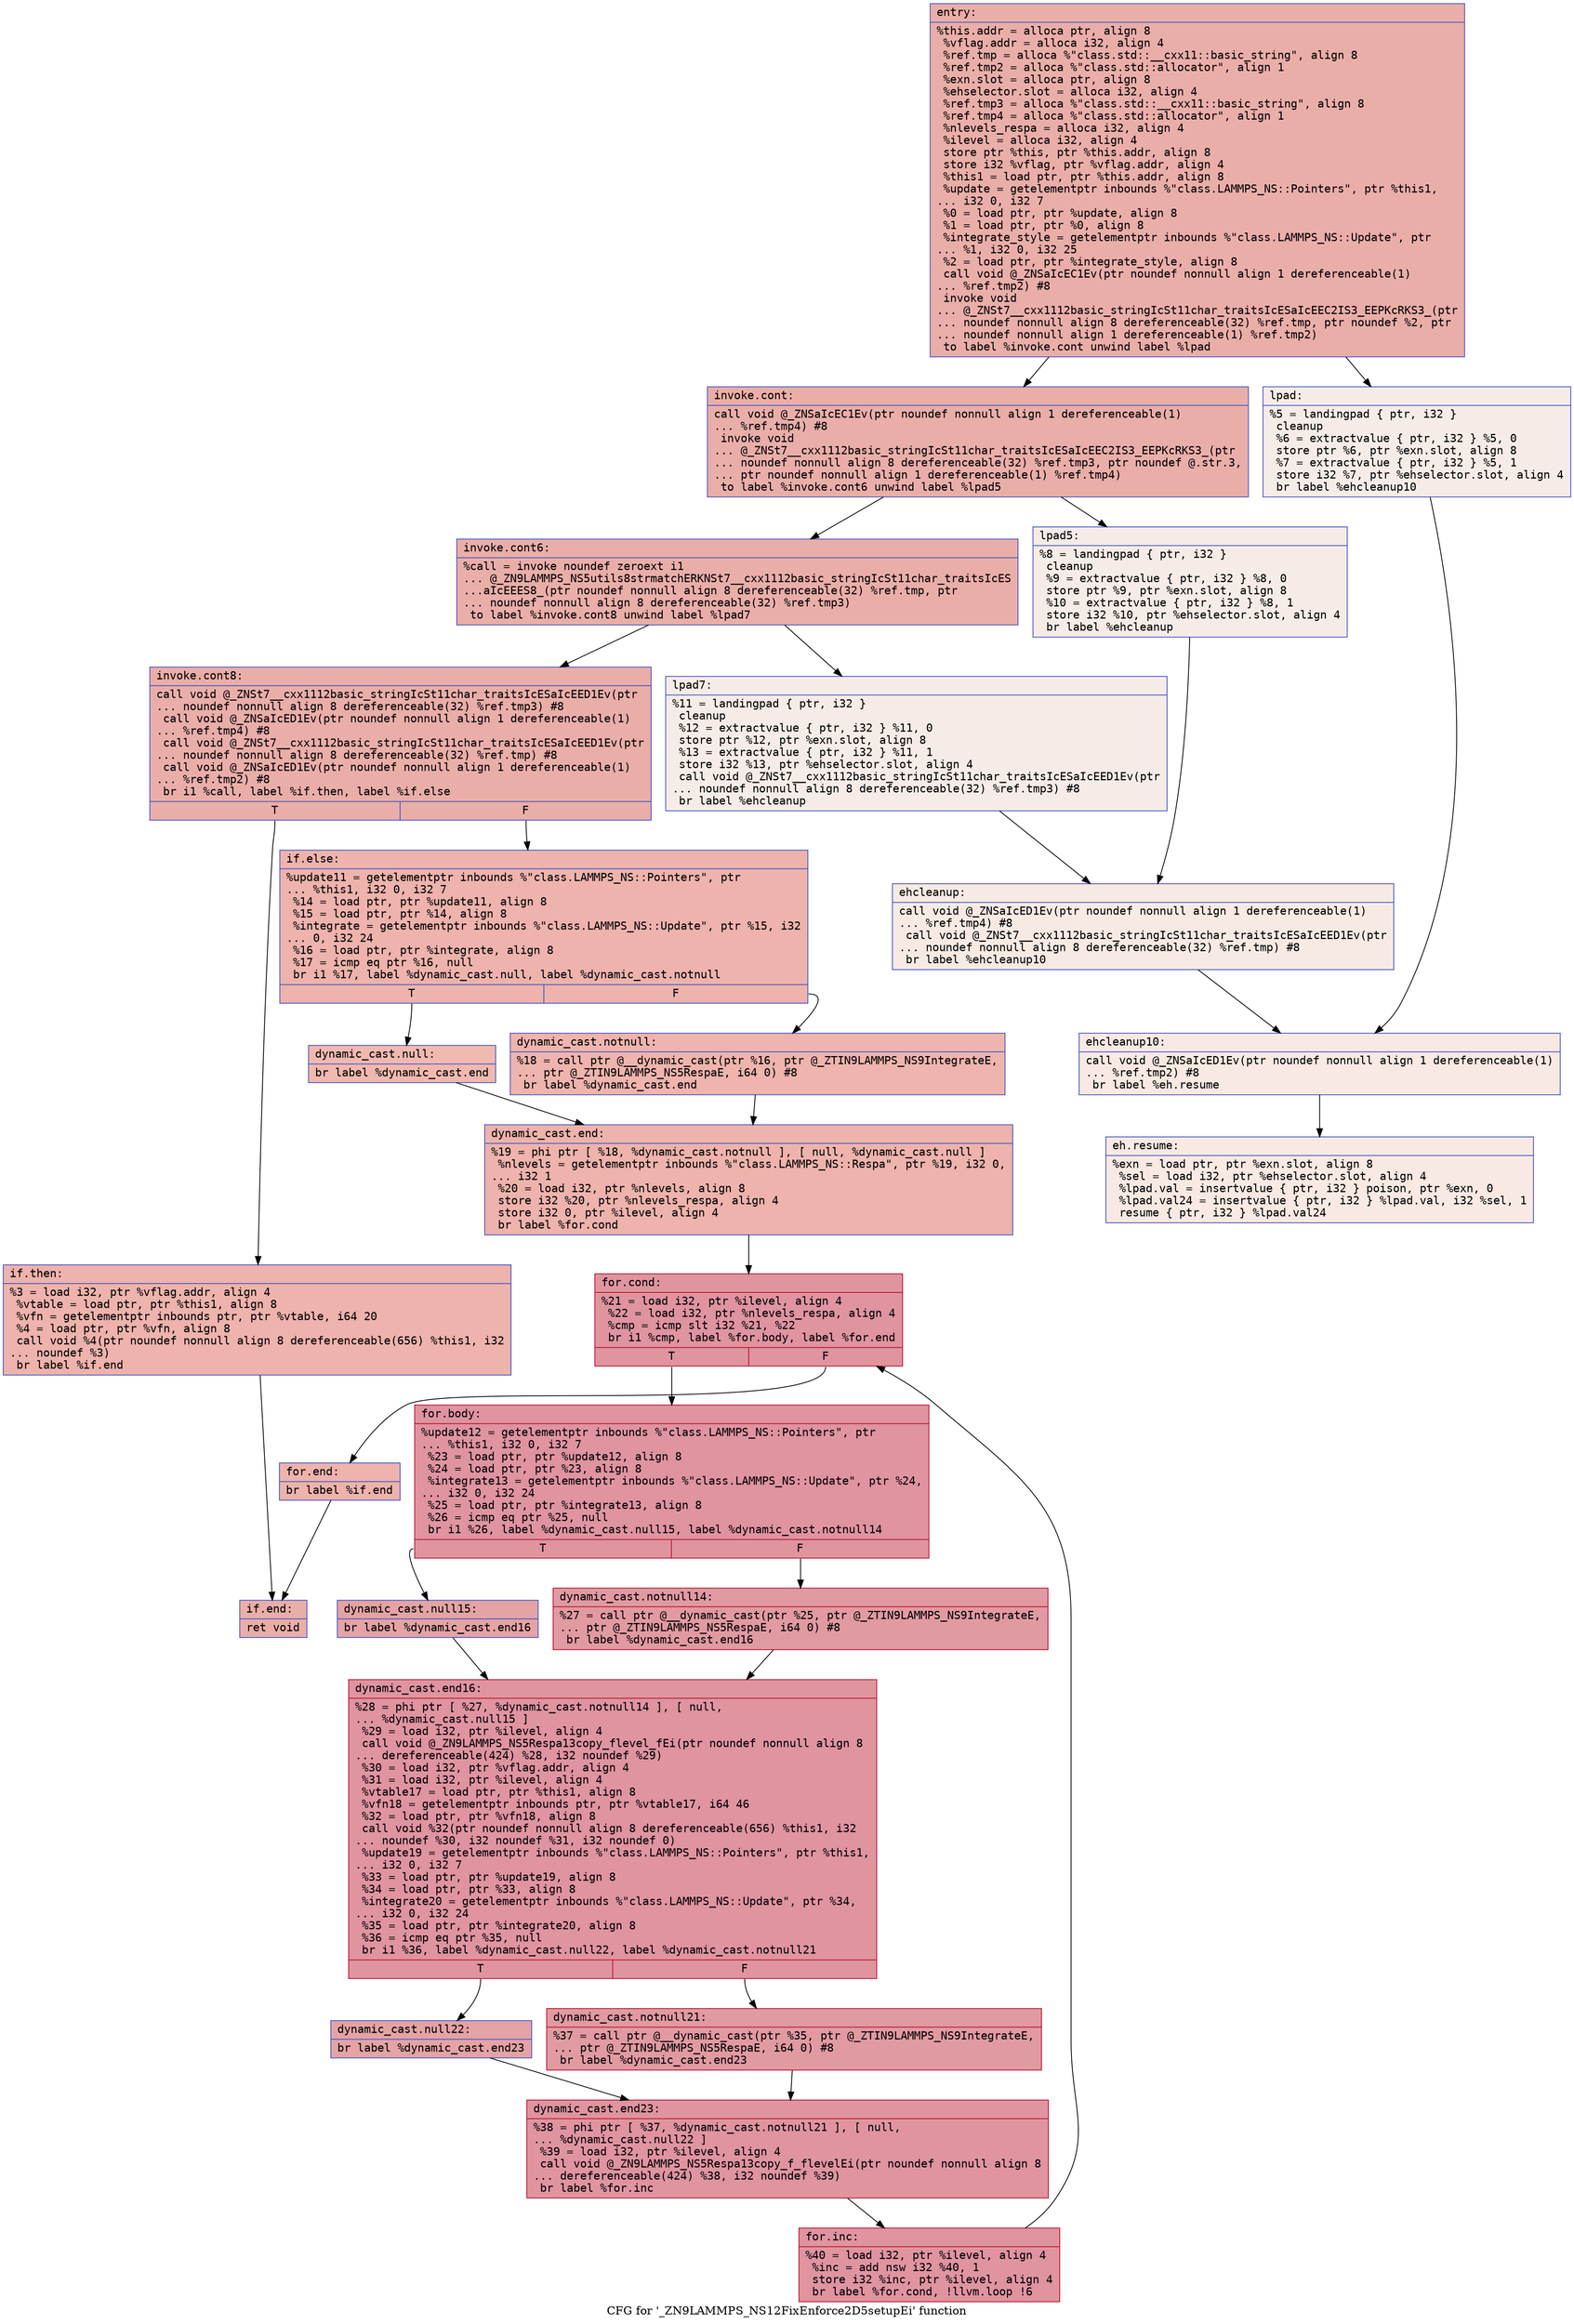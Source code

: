 digraph "CFG for '_ZN9LAMMPS_NS12FixEnforce2D5setupEi' function" {
	label="CFG for '_ZN9LAMMPS_NS12FixEnforce2D5setupEi' function";

	Node0x5584e9b2dd90 [shape=record,color="#3d50c3ff", style=filled, fillcolor="#d0473d70" fontname="Courier",label="{entry:\l|  %this.addr = alloca ptr, align 8\l  %vflag.addr = alloca i32, align 4\l  %ref.tmp = alloca %\"class.std::__cxx11::basic_string\", align 8\l  %ref.tmp2 = alloca %\"class.std::allocator\", align 1\l  %exn.slot = alloca ptr, align 8\l  %ehselector.slot = alloca i32, align 4\l  %ref.tmp3 = alloca %\"class.std::__cxx11::basic_string\", align 8\l  %ref.tmp4 = alloca %\"class.std::allocator\", align 1\l  %nlevels_respa = alloca i32, align 4\l  %ilevel = alloca i32, align 4\l  store ptr %this, ptr %this.addr, align 8\l  store i32 %vflag, ptr %vflag.addr, align 4\l  %this1 = load ptr, ptr %this.addr, align 8\l  %update = getelementptr inbounds %\"class.LAMMPS_NS::Pointers\", ptr %this1,\l... i32 0, i32 7\l  %0 = load ptr, ptr %update, align 8\l  %1 = load ptr, ptr %0, align 8\l  %integrate_style = getelementptr inbounds %\"class.LAMMPS_NS::Update\", ptr\l... %1, i32 0, i32 25\l  %2 = load ptr, ptr %integrate_style, align 8\l  call void @_ZNSaIcEC1Ev(ptr noundef nonnull align 1 dereferenceable(1)\l... %ref.tmp2) #8\l  invoke void\l... @_ZNSt7__cxx1112basic_stringIcSt11char_traitsIcESaIcEEC2IS3_EEPKcRKS3_(ptr\l... noundef nonnull align 8 dereferenceable(32) %ref.tmp, ptr noundef %2, ptr\l... noundef nonnull align 1 dereferenceable(1) %ref.tmp2)\l          to label %invoke.cont unwind label %lpad\l}"];
	Node0x5584e9b2dd90 -> Node0x5584e9b2eb70[tooltip="entry -> invoke.cont\nProbability 100.00%" ];
	Node0x5584e9b2dd90 -> Node0x5584e9b2ebc0[tooltip="entry -> lpad\nProbability 0.00%" ];
	Node0x5584e9b2eb70 [shape=record,color="#3d50c3ff", style=filled, fillcolor="#d0473d70" fontname="Courier",label="{invoke.cont:\l|  call void @_ZNSaIcEC1Ev(ptr noundef nonnull align 1 dereferenceable(1)\l... %ref.tmp4) #8\l  invoke void\l... @_ZNSt7__cxx1112basic_stringIcSt11char_traitsIcESaIcEEC2IS3_EEPKcRKS3_(ptr\l... noundef nonnull align 8 dereferenceable(32) %ref.tmp3, ptr noundef @.str.3,\l... ptr noundef nonnull align 1 dereferenceable(1) %ref.tmp4)\l          to label %invoke.cont6 unwind label %lpad5\l}"];
	Node0x5584e9b2eb70 -> Node0x5584e9b2eee0[tooltip="invoke.cont -> invoke.cont6\nProbability 100.00%" ];
	Node0x5584e9b2eb70 -> Node0x5584e9b2ef30[tooltip="invoke.cont -> lpad5\nProbability 0.00%" ];
	Node0x5584e9b2eee0 [shape=record,color="#3d50c3ff", style=filled, fillcolor="#d0473d70" fontname="Courier",label="{invoke.cont6:\l|  %call = invoke noundef zeroext i1\l... @_ZN9LAMMPS_NS5utils8strmatchERKNSt7__cxx1112basic_stringIcSt11char_traitsIcES\l...aIcEEES8_(ptr noundef nonnull align 8 dereferenceable(32) %ref.tmp, ptr\l... noundef nonnull align 8 dereferenceable(32) %ref.tmp3)\l          to label %invoke.cont8 unwind label %lpad7\l}"];
	Node0x5584e9b2eee0 -> Node0x5584e9b2ee90[tooltip="invoke.cont6 -> invoke.cont8\nProbability 100.00%" ];
	Node0x5584e9b2eee0 -> Node0x5584e9b2f160[tooltip="invoke.cont6 -> lpad7\nProbability 0.00%" ];
	Node0x5584e9b2ee90 [shape=record,color="#3d50c3ff", style=filled, fillcolor="#d0473d70" fontname="Courier",label="{invoke.cont8:\l|  call void @_ZNSt7__cxx1112basic_stringIcSt11char_traitsIcESaIcEED1Ev(ptr\l... noundef nonnull align 8 dereferenceable(32) %ref.tmp3) #8\l  call void @_ZNSaIcED1Ev(ptr noundef nonnull align 1 dereferenceable(1)\l... %ref.tmp4) #8\l  call void @_ZNSt7__cxx1112basic_stringIcSt11char_traitsIcESaIcEED1Ev(ptr\l... noundef nonnull align 8 dereferenceable(32) %ref.tmp) #8\l  call void @_ZNSaIcED1Ev(ptr noundef nonnull align 1 dereferenceable(1)\l... %ref.tmp2) #8\l  br i1 %call, label %if.then, label %if.else\l|{<s0>T|<s1>F}}"];
	Node0x5584e9b2ee90:s0 -> Node0x5584e9b2f950[tooltip="invoke.cont8 -> if.then\nProbability 50.00%" ];
	Node0x5584e9b2ee90:s1 -> Node0x5584e9b2f9a0[tooltip="invoke.cont8 -> if.else\nProbability 50.00%" ];
	Node0x5584e9b2f950 [shape=record,color="#3d50c3ff", style=filled, fillcolor="#d6524470" fontname="Courier",label="{if.then:\l|  %3 = load i32, ptr %vflag.addr, align 4\l  %vtable = load ptr, ptr %this1, align 8\l  %vfn = getelementptr inbounds ptr, ptr %vtable, i64 20\l  %4 = load ptr, ptr %vfn, align 8\l  call void %4(ptr noundef nonnull align 8 dereferenceable(656) %this1, i32\l... noundef %3)\l  br label %if.end\l}"];
	Node0x5584e9b2f950 -> Node0x5584e9b30020[tooltip="if.then -> if.end\nProbability 100.00%" ];
	Node0x5584e9b2ebc0 [shape=record,color="#3d50c3ff", style=filled, fillcolor="#ead5c970" fontname="Courier",label="{lpad:\l|  %5 = landingpad \{ ptr, i32 \}\l          cleanup\l  %6 = extractvalue \{ ptr, i32 \} %5, 0\l  store ptr %6, ptr %exn.slot, align 8\l  %7 = extractvalue \{ ptr, i32 \} %5, 1\l  store i32 %7, ptr %ehselector.slot, align 4\l  br label %ehcleanup10\l}"];
	Node0x5584e9b2ebc0 -> Node0x5584e9b30370[tooltip="lpad -> ehcleanup10\nProbability 100.00%" ];
	Node0x5584e9b2ef30 [shape=record,color="#3d50c3ff", style=filled, fillcolor="#ead5c970" fontname="Courier",label="{lpad5:\l|  %8 = landingpad \{ ptr, i32 \}\l          cleanup\l  %9 = extractvalue \{ ptr, i32 \} %8, 0\l  store ptr %9, ptr %exn.slot, align 8\l  %10 = extractvalue \{ ptr, i32 \} %8, 1\l  store i32 %10, ptr %ehselector.slot, align 4\l  br label %ehcleanup\l}"];
	Node0x5584e9b2ef30 -> Node0x5584e9b30740[tooltip="lpad5 -> ehcleanup\nProbability 100.00%" ];
	Node0x5584e9b2f160 [shape=record,color="#3d50c3ff", style=filled, fillcolor="#ead5c970" fontname="Courier",label="{lpad7:\l|  %11 = landingpad \{ ptr, i32 \}\l          cleanup\l  %12 = extractvalue \{ ptr, i32 \} %11, 0\l  store ptr %12, ptr %exn.slot, align 8\l  %13 = extractvalue \{ ptr, i32 \} %11, 1\l  store i32 %13, ptr %ehselector.slot, align 4\l  call void @_ZNSt7__cxx1112basic_stringIcSt11char_traitsIcESaIcEED1Ev(ptr\l... noundef nonnull align 8 dereferenceable(32) %ref.tmp3) #8\l  br label %ehcleanup\l}"];
	Node0x5584e9b2f160 -> Node0x5584e9b30740[tooltip="lpad7 -> ehcleanup\nProbability 100.00%" ];
	Node0x5584e9b30740 [shape=record,color="#3d50c3ff", style=filled, fillcolor="#eed0c070" fontname="Courier",label="{ehcleanup:\l|  call void @_ZNSaIcED1Ev(ptr noundef nonnull align 1 dereferenceable(1)\l... %ref.tmp4) #8\l  call void @_ZNSt7__cxx1112basic_stringIcSt11char_traitsIcESaIcEED1Ev(ptr\l... noundef nonnull align 8 dereferenceable(32) %ref.tmp) #8\l  br label %ehcleanup10\l}"];
	Node0x5584e9b30740 -> Node0x5584e9b30370[tooltip="ehcleanup -> ehcleanup10\nProbability 100.00%" ];
	Node0x5584e9b30370 [shape=record,color="#3d50c3ff", style=filled, fillcolor="#efcebd70" fontname="Courier",label="{ehcleanup10:\l|  call void @_ZNSaIcED1Ev(ptr noundef nonnull align 1 dereferenceable(1)\l... %ref.tmp2) #8\l  br label %eh.resume\l}"];
	Node0x5584e9b30370 -> Node0x5584e9b31050[tooltip="ehcleanup10 -> eh.resume\nProbability 100.00%" ];
	Node0x5584e9b2f9a0 [shape=record,color="#3d50c3ff", style=filled, fillcolor="#d6524470" fontname="Courier",label="{if.else:\l|  %update11 = getelementptr inbounds %\"class.LAMMPS_NS::Pointers\", ptr\l... %this1, i32 0, i32 7\l  %14 = load ptr, ptr %update11, align 8\l  %15 = load ptr, ptr %14, align 8\l  %integrate = getelementptr inbounds %\"class.LAMMPS_NS::Update\", ptr %15, i32\l... 0, i32 24\l  %16 = load ptr, ptr %integrate, align 8\l  %17 = icmp eq ptr %16, null\l  br i1 %17, label %dynamic_cast.null, label %dynamic_cast.notnull\l|{<s0>T|<s1>F}}"];
	Node0x5584e9b2f9a0:s0 -> Node0x5584e9b31560[tooltip="if.else -> dynamic_cast.null\nProbability 37.50%" ];
	Node0x5584e9b2f9a0:s1 -> Node0x5584e9b315e0[tooltip="if.else -> dynamic_cast.notnull\nProbability 62.50%" ];
	Node0x5584e9b315e0 [shape=record,color="#3d50c3ff", style=filled, fillcolor="#d8564670" fontname="Courier",label="{dynamic_cast.notnull:\l|  %18 = call ptr @__dynamic_cast(ptr %16, ptr @_ZTIN9LAMMPS_NS9IntegrateE,\l... ptr @_ZTIN9LAMMPS_NS5RespaE, i64 0) #8\l  br label %dynamic_cast.end\l}"];
	Node0x5584e9b315e0 -> Node0x5584e9b319a0[tooltip="dynamic_cast.notnull -> dynamic_cast.end\nProbability 100.00%" ];
	Node0x5584e9b31560 [shape=record,color="#3d50c3ff", style=filled, fillcolor="#de614d70" fontname="Courier",label="{dynamic_cast.null:\l|  br label %dynamic_cast.end\l}"];
	Node0x5584e9b31560 -> Node0x5584e9b319a0[tooltip="dynamic_cast.null -> dynamic_cast.end\nProbability 100.00%" ];
	Node0x5584e9b319a0 [shape=record,color="#3d50c3ff", style=filled, fillcolor="#d6524470" fontname="Courier",label="{dynamic_cast.end:\l|  %19 = phi ptr [ %18, %dynamic_cast.notnull ], [ null, %dynamic_cast.null ]\l  %nlevels = getelementptr inbounds %\"class.LAMMPS_NS::Respa\", ptr %19, i32 0,\l... i32 1\l  %20 = load i32, ptr %nlevels, align 8\l  store i32 %20, ptr %nlevels_respa, align 4\l  store i32 0, ptr %ilevel, align 4\l  br label %for.cond\l}"];
	Node0x5584e9b319a0 -> Node0x5584e9b31e10[tooltip="dynamic_cast.end -> for.cond\nProbability 100.00%" ];
	Node0x5584e9b31e10 [shape=record,color="#b70d28ff", style=filled, fillcolor="#b70d2870" fontname="Courier",label="{for.cond:\l|  %21 = load i32, ptr %ilevel, align 4\l  %22 = load i32, ptr %nlevels_respa, align 4\l  %cmp = icmp slt i32 %21, %22\l  br i1 %cmp, label %for.body, label %for.end\l|{<s0>T|<s1>F}}"];
	Node0x5584e9b31e10:s0 -> Node0x5584e9b320c0[tooltip="for.cond -> for.body\nProbability 96.88%" ];
	Node0x5584e9b31e10:s1 -> Node0x5584e9b32110[tooltip="for.cond -> for.end\nProbability 3.12%" ];
	Node0x5584e9b320c0 [shape=record,color="#b70d28ff", style=filled, fillcolor="#b70d2870" fontname="Courier",label="{for.body:\l|  %update12 = getelementptr inbounds %\"class.LAMMPS_NS::Pointers\", ptr\l... %this1, i32 0, i32 7\l  %23 = load ptr, ptr %update12, align 8\l  %24 = load ptr, ptr %23, align 8\l  %integrate13 = getelementptr inbounds %\"class.LAMMPS_NS::Update\", ptr %24,\l... i32 0, i32 24\l  %25 = load ptr, ptr %integrate13, align 8\l  %26 = icmp eq ptr %25, null\l  br i1 %26, label %dynamic_cast.null15, label %dynamic_cast.notnull14\l|{<s0>T|<s1>F}}"];
	Node0x5584e9b320c0:s0 -> Node0x5584e9b32660[tooltip="for.body -> dynamic_cast.null15\nProbability 37.50%" ];
	Node0x5584e9b320c0:s1 -> Node0x5584e9b32700[tooltip="for.body -> dynamic_cast.notnull14\nProbability 62.50%" ];
	Node0x5584e9b32700 [shape=record,color="#b70d28ff", style=filled, fillcolor="#bb1b2c70" fontname="Courier",label="{dynamic_cast.notnull14:\l|  %27 = call ptr @__dynamic_cast(ptr %25, ptr @_ZTIN9LAMMPS_NS9IntegrateE,\l... ptr @_ZTIN9LAMMPS_NS5RespaE, i64 0) #8\l  br label %dynamic_cast.end16\l}"];
	Node0x5584e9b32700 -> Node0x5584e9b32aa0[tooltip="dynamic_cast.notnull14 -> dynamic_cast.end16\nProbability 100.00%" ];
	Node0x5584e9b32660 [shape=record,color="#3d50c3ff", style=filled, fillcolor="#c32e3170" fontname="Courier",label="{dynamic_cast.null15:\l|  br label %dynamic_cast.end16\l}"];
	Node0x5584e9b32660 -> Node0x5584e9b32aa0[tooltip="dynamic_cast.null15 -> dynamic_cast.end16\nProbability 100.00%" ];
	Node0x5584e9b32aa0 [shape=record,color="#b70d28ff", style=filled, fillcolor="#b70d2870" fontname="Courier",label="{dynamic_cast.end16:\l|  %28 = phi ptr [ %27, %dynamic_cast.notnull14 ], [ null,\l... %dynamic_cast.null15 ]\l  %29 = load i32, ptr %ilevel, align 4\l  call void @_ZN9LAMMPS_NS5Respa13copy_flevel_fEi(ptr noundef nonnull align 8\l... dereferenceable(424) %28, i32 noundef %29)\l  %30 = load i32, ptr %vflag.addr, align 4\l  %31 = load i32, ptr %ilevel, align 4\l  %vtable17 = load ptr, ptr %this1, align 8\l  %vfn18 = getelementptr inbounds ptr, ptr %vtable17, i64 46\l  %32 = load ptr, ptr %vfn18, align 8\l  call void %32(ptr noundef nonnull align 8 dereferenceable(656) %this1, i32\l... noundef %30, i32 noundef %31, i32 noundef 0)\l  %update19 = getelementptr inbounds %\"class.LAMMPS_NS::Pointers\", ptr %this1,\l... i32 0, i32 7\l  %33 = load ptr, ptr %update19, align 8\l  %34 = load ptr, ptr %33, align 8\l  %integrate20 = getelementptr inbounds %\"class.LAMMPS_NS::Update\", ptr %34,\l... i32 0, i32 24\l  %35 = load ptr, ptr %integrate20, align 8\l  %36 = icmp eq ptr %35, null\l  br i1 %36, label %dynamic_cast.null22, label %dynamic_cast.notnull21\l|{<s0>T|<s1>F}}"];
	Node0x5584e9b32aa0:s0 -> Node0x5584e9b290e0[tooltip="dynamic_cast.end16 -> dynamic_cast.null22\nProbability 37.50%" ];
	Node0x5584e9b32aa0:s1 -> Node0x5584e9b291c0[tooltip="dynamic_cast.end16 -> dynamic_cast.notnull21\nProbability 62.50%" ];
	Node0x5584e9b291c0 [shape=record,color="#b70d28ff", style=filled, fillcolor="#bb1b2c70" fontname="Courier",label="{dynamic_cast.notnull21:\l|  %37 = call ptr @__dynamic_cast(ptr %35, ptr @_ZTIN9LAMMPS_NS9IntegrateE,\l... ptr @_ZTIN9LAMMPS_NS5RespaE, i64 0) #8\l  br label %dynamic_cast.end23\l}"];
	Node0x5584e9b291c0 -> Node0x5584e9b35180[tooltip="dynamic_cast.notnull21 -> dynamic_cast.end23\nProbability 100.00%" ];
	Node0x5584e9b290e0 [shape=record,color="#3d50c3ff", style=filled, fillcolor="#c32e3170" fontname="Courier",label="{dynamic_cast.null22:\l|  br label %dynamic_cast.end23\l}"];
	Node0x5584e9b290e0 -> Node0x5584e9b35180[tooltip="dynamic_cast.null22 -> dynamic_cast.end23\nProbability 100.00%" ];
	Node0x5584e9b35180 [shape=record,color="#b70d28ff", style=filled, fillcolor="#b70d2870" fontname="Courier",label="{dynamic_cast.end23:\l|  %38 = phi ptr [ %37, %dynamic_cast.notnull21 ], [ null,\l... %dynamic_cast.null22 ]\l  %39 = load i32, ptr %ilevel, align 4\l  call void @_ZN9LAMMPS_NS5Respa13copy_f_flevelEi(ptr noundef nonnull align 8\l... dereferenceable(424) %38, i32 noundef %39)\l  br label %for.inc\l}"];
	Node0x5584e9b35180 -> Node0x5584e9b35550[tooltip="dynamic_cast.end23 -> for.inc\nProbability 100.00%" ];
	Node0x5584e9b35550 [shape=record,color="#b70d28ff", style=filled, fillcolor="#b70d2870" fontname="Courier",label="{for.inc:\l|  %40 = load i32, ptr %ilevel, align 4\l  %inc = add nsw i32 %40, 1\l  store i32 %inc, ptr %ilevel, align 4\l  br label %for.cond, !llvm.loop !6\l}"];
	Node0x5584e9b35550 -> Node0x5584e9b31e10[tooltip="for.inc -> for.cond\nProbability 100.00%" ];
	Node0x5584e9b32110 [shape=record,color="#3d50c3ff", style=filled, fillcolor="#d6524470" fontname="Courier",label="{for.end:\l|  br label %if.end\l}"];
	Node0x5584e9b32110 -> Node0x5584e9b30020[tooltip="for.end -> if.end\nProbability 100.00%" ];
	Node0x5584e9b30020 [shape=record,color="#3d50c3ff", style=filled, fillcolor="#d0473d70" fontname="Courier",label="{if.end:\l|  ret void\l}"];
	Node0x5584e9b31050 [shape=record,color="#3d50c3ff", style=filled, fillcolor="#efcebd70" fontname="Courier",label="{eh.resume:\l|  %exn = load ptr, ptr %exn.slot, align 8\l  %sel = load i32, ptr %ehselector.slot, align 4\l  %lpad.val = insertvalue \{ ptr, i32 \} poison, ptr %exn, 0\l  %lpad.val24 = insertvalue \{ ptr, i32 \} %lpad.val, i32 %sel, 1\l  resume \{ ptr, i32 \} %lpad.val24\l}"];
}
